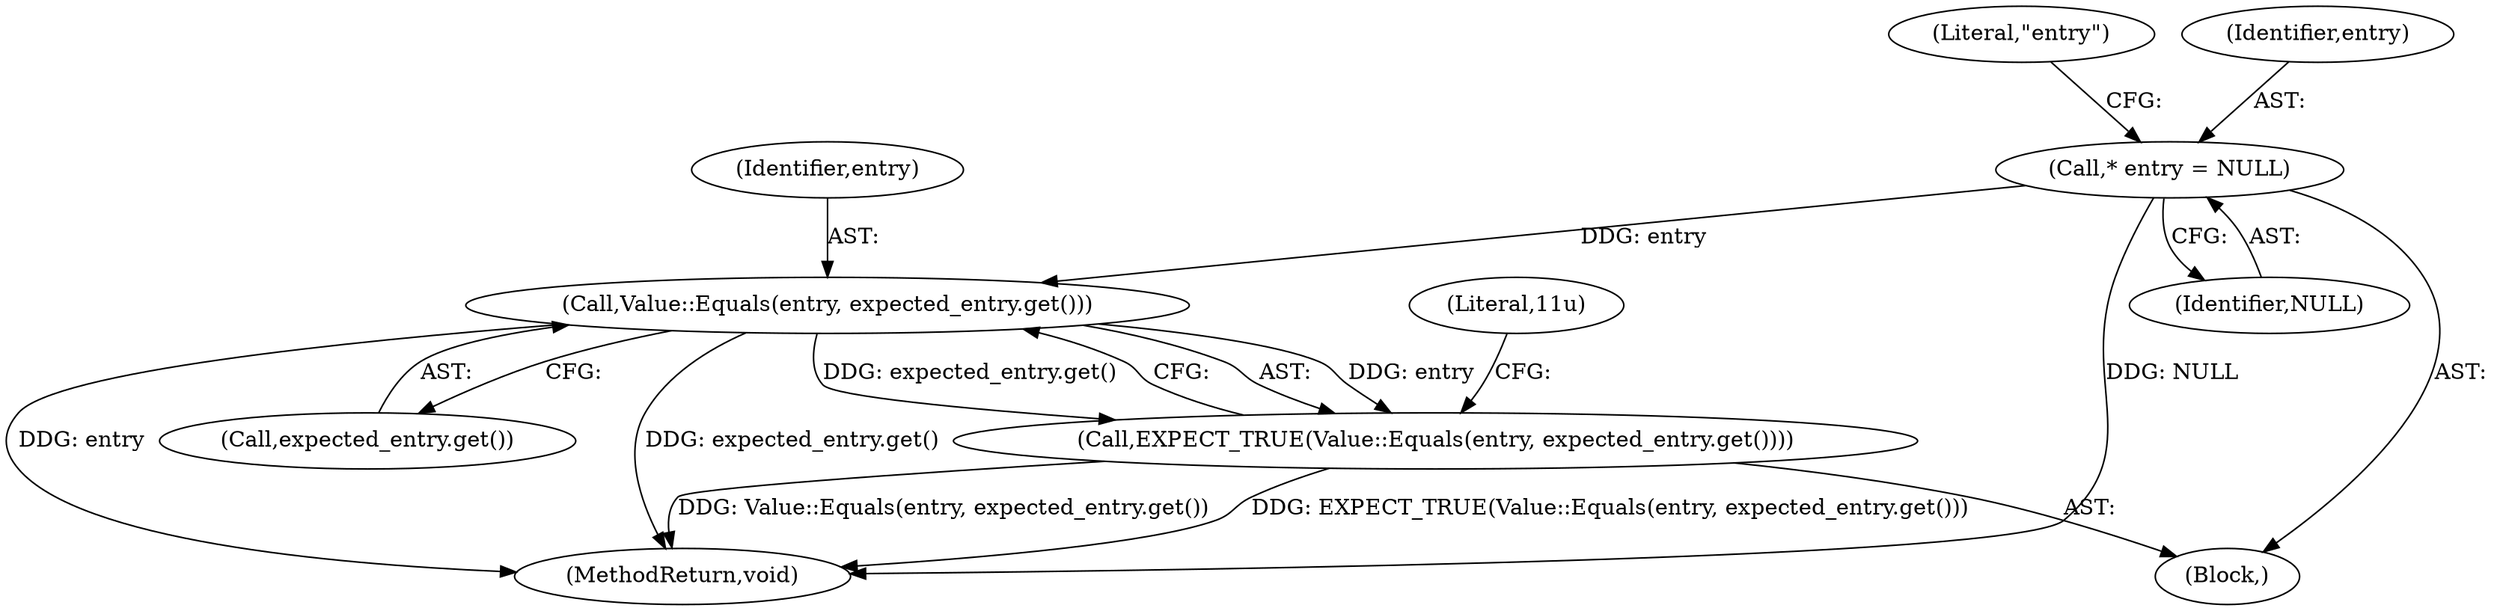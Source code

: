 digraph "0_Chrome_19190765882e272a6a2162c89acdb29110f7e3cf_16@pointer" {
"1000201" [label="(Call,* entry = NULL)"];
"1000210" [label="(Call,Value::Equals(entry, expected_entry.get()))"];
"1000209" [label="(Call,EXPECT_TRUE(Value::Equals(entry, expected_entry.get())))"];
"1000201" [label="(Call,* entry = NULL)"];
"1000206" [label="(Literal,\"entry\")"];
"1000210" [label="(Call,Value::Equals(entry, expected_entry.get()))"];
"1000209" [label="(Call,EXPECT_TRUE(Value::Equals(entry, expected_entry.get())))"];
"1000214" [label="(Literal,11u)"];
"1000203" [label="(Identifier,NULL)"];
"1000212" [label="(Call,expected_entry.get())"];
"1000198" [label="(Block,)"];
"1000211" [label="(Identifier,entry)"];
"1000221" [label="(MethodReturn,void)"];
"1000202" [label="(Identifier,entry)"];
"1000201" -> "1000198"  [label="AST: "];
"1000201" -> "1000203"  [label="CFG: "];
"1000202" -> "1000201"  [label="AST: "];
"1000203" -> "1000201"  [label="AST: "];
"1000206" -> "1000201"  [label="CFG: "];
"1000201" -> "1000221"  [label="DDG: NULL"];
"1000201" -> "1000210"  [label="DDG: entry"];
"1000210" -> "1000209"  [label="AST: "];
"1000210" -> "1000212"  [label="CFG: "];
"1000211" -> "1000210"  [label="AST: "];
"1000212" -> "1000210"  [label="AST: "];
"1000209" -> "1000210"  [label="CFG: "];
"1000210" -> "1000221"  [label="DDG: expected_entry.get()"];
"1000210" -> "1000221"  [label="DDG: entry"];
"1000210" -> "1000209"  [label="DDG: entry"];
"1000210" -> "1000209"  [label="DDG: expected_entry.get()"];
"1000209" -> "1000198"  [label="AST: "];
"1000214" -> "1000209"  [label="CFG: "];
"1000209" -> "1000221"  [label="DDG: EXPECT_TRUE(Value::Equals(entry, expected_entry.get()))"];
"1000209" -> "1000221"  [label="DDG: Value::Equals(entry, expected_entry.get())"];
}
